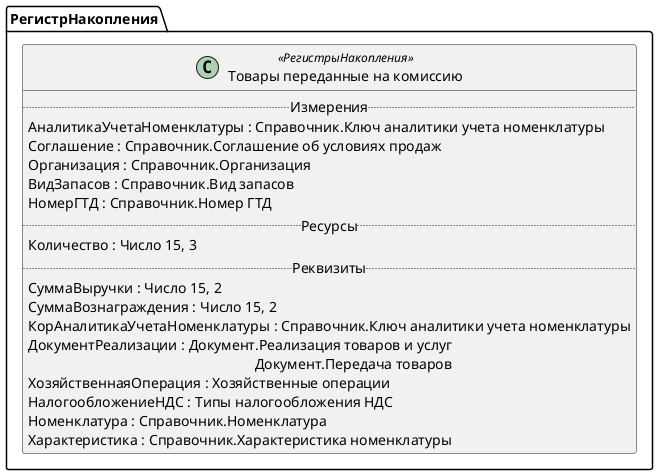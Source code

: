 ﻿@startuml ТоварыПереданныеНаКомиссию
'!include templates.wsd
'..\include templates.wsd
class РегистрНакопления.ТоварыПереданныеНаКомиссию as "Товары переданные на комиссию" <<РегистрыНакопления>>
{
..Измерения..
АналитикаУчетаНоменклатуры : Справочник.Ключ аналитики учета номенклатуры
Соглашение : Справочник.Соглашение об условиях продаж
Организация : Справочник.Организация
ВидЗапасов : Справочник.Вид запасов
НомерГТД : Справочник.Номер ГТД
..Ресурсы..
Количество : Число 15, 3
..Реквизиты..
СуммаВыручки : Число 15, 2
СуммаВознаграждения : Число 15, 2
КорАналитикаУчетаНоменклатуры : Справочник.Ключ аналитики учета номенклатуры
ДокументРеализации : Документ.Реализация товаров и услуг\rДокумент.Передача товаров
ХозяйственнаяОперация : Хозяйственные операции
НалогообложениеНДС : Типы налогообложения НДС
Номенклатура : Справочник.Номенклатура
Характеристика : Справочник.Характеристика номенклатуры
}
@enduml
